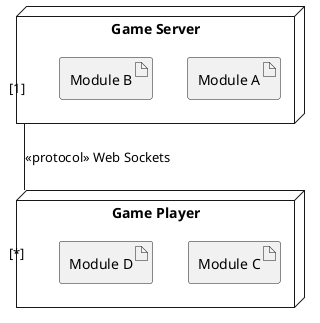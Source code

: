 @startuml
node "Game Server" as server {
    artifact "Module A" as modeA
    artifact "Module B" as modeB
}
node "Game Player" as player {
    artifact "Module C" as modeC
    artifact "Module D" as modeD
}
server "[1]" -- "[*]" player : <<protocol>> Web Sockets
@enduml